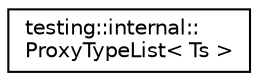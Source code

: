 digraph "Graphical Class Hierarchy"
{
 // INTERACTIVE_SVG=YES
 // LATEX_PDF_SIZE
  edge [fontname="Helvetica",fontsize="10",labelfontname="Helvetica",labelfontsize="10"];
  node [fontname="Helvetica",fontsize="10",shape=record];
  rankdir="LR";
  Node0 [label="testing::internal::\lProxyTypeList\< Ts \>",height=0.2,width=0.4,color="black", fillcolor="white", style="filled",URL="$d6/d49/structtesting_1_1internal_1_1_proxy_type_list.html",tooltip=" "];
}
